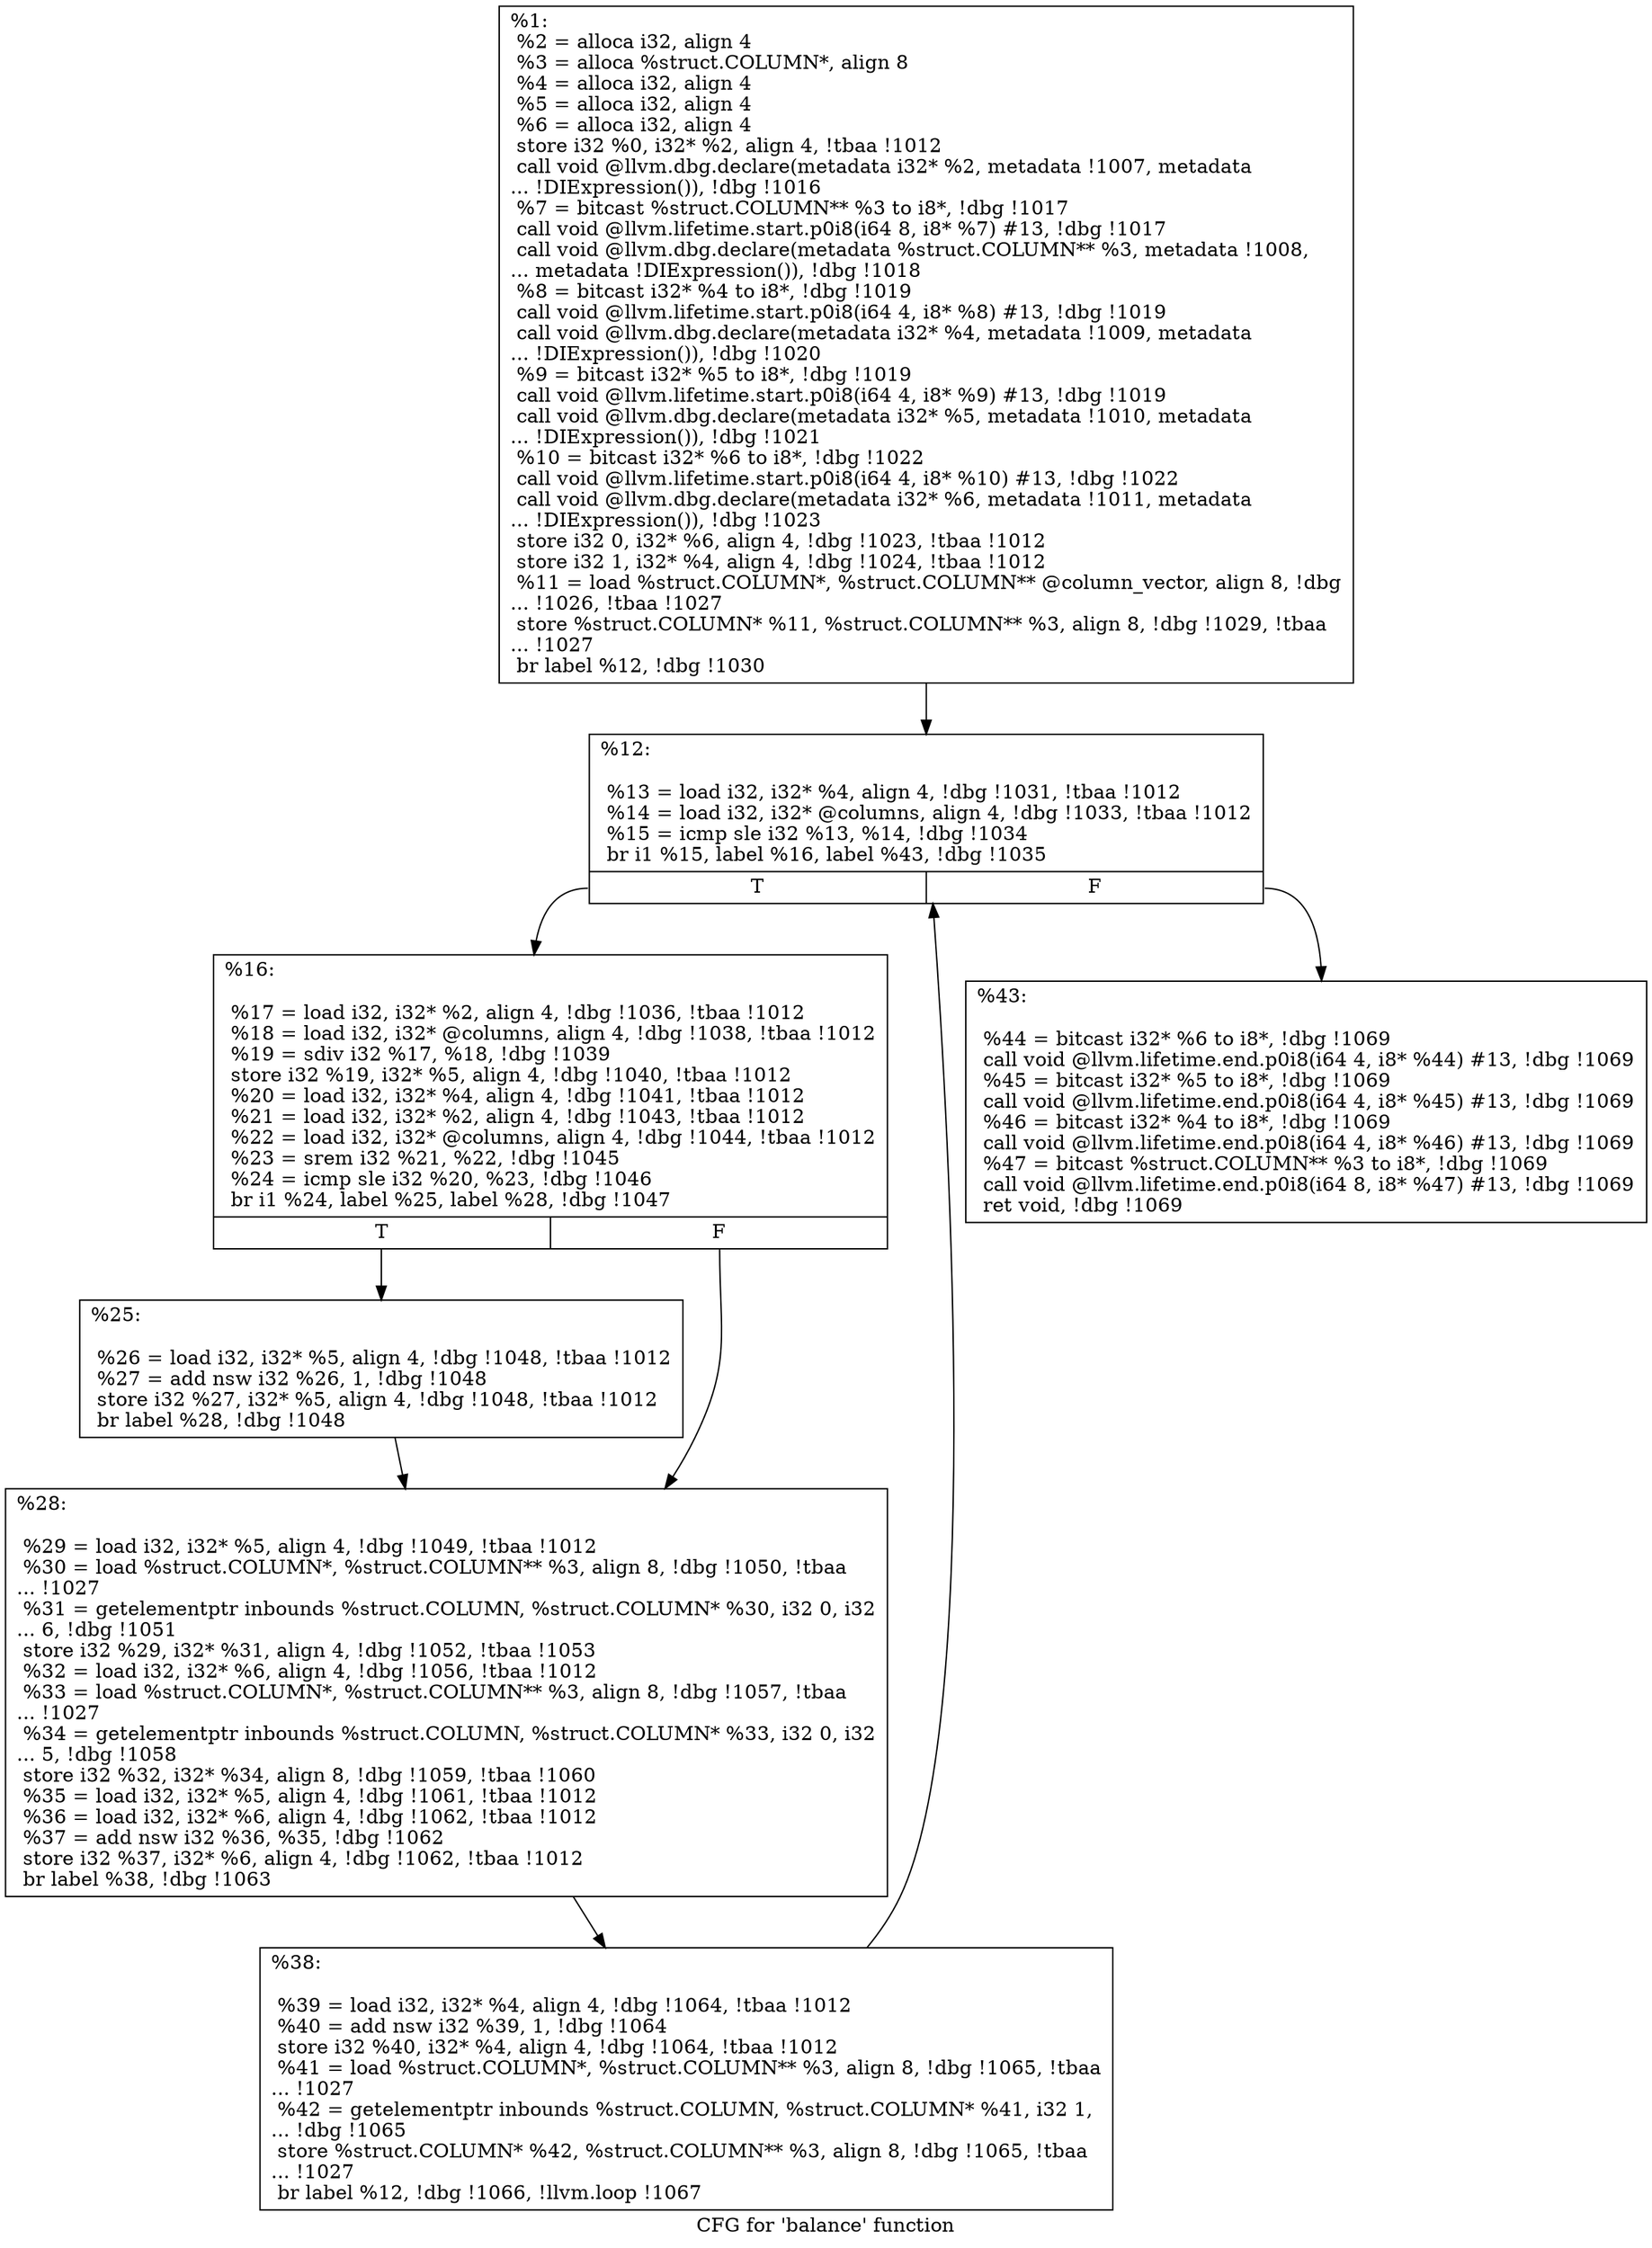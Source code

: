 digraph "CFG for 'balance' function" {
	label="CFG for 'balance' function";

	Node0x1665550 [shape=record,label="{%1:\l  %2 = alloca i32, align 4\l  %3 = alloca %struct.COLUMN*, align 8\l  %4 = alloca i32, align 4\l  %5 = alloca i32, align 4\l  %6 = alloca i32, align 4\l  store i32 %0, i32* %2, align 4, !tbaa !1012\l  call void @llvm.dbg.declare(metadata i32* %2, metadata !1007, metadata\l... !DIExpression()), !dbg !1016\l  %7 = bitcast %struct.COLUMN** %3 to i8*, !dbg !1017\l  call void @llvm.lifetime.start.p0i8(i64 8, i8* %7) #13, !dbg !1017\l  call void @llvm.dbg.declare(metadata %struct.COLUMN** %3, metadata !1008,\l... metadata !DIExpression()), !dbg !1018\l  %8 = bitcast i32* %4 to i8*, !dbg !1019\l  call void @llvm.lifetime.start.p0i8(i64 4, i8* %8) #13, !dbg !1019\l  call void @llvm.dbg.declare(metadata i32* %4, metadata !1009, metadata\l... !DIExpression()), !dbg !1020\l  %9 = bitcast i32* %5 to i8*, !dbg !1019\l  call void @llvm.lifetime.start.p0i8(i64 4, i8* %9) #13, !dbg !1019\l  call void @llvm.dbg.declare(metadata i32* %5, metadata !1010, metadata\l... !DIExpression()), !dbg !1021\l  %10 = bitcast i32* %6 to i8*, !dbg !1022\l  call void @llvm.lifetime.start.p0i8(i64 4, i8* %10) #13, !dbg !1022\l  call void @llvm.dbg.declare(metadata i32* %6, metadata !1011, metadata\l... !DIExpression()), !dbg !1023\l  store i32 0, i32* %6, align 4, !dbg !1023, !tbaa !1012\l  store i32 1, i32* %4, align 4, !dbg !1024, !tbaa !1012\l  %11 = load %struct.COLUMN*, %struct.COLUMN** @column_vector, align 8, !dbg\l... !1026, !tbaa !1027\l  store %struct.COLUMN* %11, %struct.COLUMN** %3, align 8, !dbg !1029, !tbaa\l... !1027\l  br label %12, !dbg !1030\l}"];
	Node0x1665550 -> Node0x1665610;
	Node0x1665610 [shape=record,label="{%12:\l\l  %13 = load i32, i32* %4, align 4, !dbg !1031, !tbaa !1012\l  %14 = load i32, i32* @columns, align 4, !dbg !1033, !tbaa !1012\l  %15 = icmp sle i32 %13, %14, !dbg !1034\l  br i1 %15, label %16, label %43, !dbg !1035\l|{<s0>T|<s1>F}}"];
	Node0x1665610:s0 -> Node0x1665660;
	Node0x1665610:s1 -> Node0x16657a0;
	Node0x1665660 [shape=record,label="{%16:\l\l  %17 = load i32, i32* %2, align 4, !dbg !1036, !tbaa !1012\l  %18 = load i32, i32* @columns, align 4, !dbg !1038, !tbaa !1012\l  %19 = sdiv i32 %17, %18, !dbg !1039\l  store i32 %19, i32* %5, align 4, !dbg !1040, !tbaa !1012\l  %20 = load i32, i32* %4, align 4, !dbg !1041, !tbaa !1012\l  %21 = load i32, i32* %2, align 4, !dbg !1043, !tbaa !1012\l  %22 = load i32, i32* @columns, align 4, !dbg !1044, !tbaa !1012\l  %23 = srem i32 %21, %22, !dbg !1045\l  %24 = icmp sle i32 %20, %23, !dbg !1046\l  br i1 %24, label %25, label %28, !dbg !1047\l|{<s0>T|<s1>F}}"];
	Node0x1665660:s0 -> Node0x16656b0;
	Node0x1665660:s1 -> Node0x1665700;
	Node0x16656b0 [shape=record,label="{%25:\l\l  %26 = load i32, i32* %5, align 4, !dbg !1048, !tbaa !1012\l  %27 = add nsw i32 %26, 1, !dbg !1048\l  store i32 %27, i32* %5, align 4, !dbg !1048, !tbaa !1012\l  br label %28, !dbg !1048\l}"];
	Node0x16656b0 -> Node0x1665700;
	Node0x1665700 [shape=record,label="{%28:\l\l  %29 = load i32, i32* %5, align 4, !dbg !1049, !tbaa !1012\l  %30 = load %struct.COLUMN*, %struct.COLUMN** %3, align 8, !dbg !1050, !tbaa\l... !1027\l  %31 = getelementptr inbounds %struct.COLUMN, %struct.COLUMN* %30, i32 0, i32\l... 6, !dbg !1051\l  store i32 %29, i32* %31, align 4, !dbg !1052, !tbaa !1053\l  %32 = load i32, i32* %6, align 4, !dbg !1056, !tbaa !1012\l  %33 = load %struct.COLUMN*, %struct.COLUMN** %3, align 8, !dbg !1057, !tbaa\l... !1027\l  %34 = getelementptr inbounds %struct.COLUMN, %struct.COLUMN* %33, i32 0, i32\l... 5, !dbg !1058\l  store i32 %32, i32* %34, align 8, !dbg !1059, !tbaa !1060\l  %35 = load i32, i32* %5, align 4, !dbg !1061, !tbaa !1012\l  %36 = load i32, i32* %6, align 4, !dbg !1062, !tbaa !1012\l  %37 = add nsw i32 %36, %35, !dbg !1062\l  store i32 %37, i32* %6, align 4, !dbg !1062, !tbaa !1012\l  br label %38, !dbg !1063\l}"];
	Node0x1665700 -> Node0x1665750;
	Node0x1665750 [shape=record,label="{%38:\l\l  %39 = load i32, i32* %4, align 4, !dbg !1064, !tbaa !1012\l  %40 = add nsw i32 %39, 1, !dbg !1064\l  store i32 %40, i32* %4, align 4, !dbg !1064, !tbaa !1012\l  %41 = load %struct.COLUMN*, %struct.COLUMN** %3, align 8, !dbg !1065, !tbaa\l... !1027\l  %42 = getelementptr inbounds %struct.COLUMN, %struct.COLUMN* %41, i32 1,\l... !dbg !1065\l  store %struct.COLUMN* %42, %struct.COLUMN** %3, align 8, !dbg !1065, !tbaa\l... !1027\l  br label %12, !dbg !1066, !llvm.loop !1067\l}"];
	Node0x1665750 -> Node0x1665610;
	Node0x16657a0 [shape=record,label="{%43:\l\l  %44 = bitcast i32* %6 to i8*, !dbg !1069\l  call void @llvm.lifetime.end.p0i8(i64 4, i8* %44) #13, !dbg !1069\l  %45 = bitcast i32* %5 to i8*, !dbg !1069\l  call void @llvm.lifetime.end.p0i8(i64 4, i8* %45) #13, !dbg !1069\l  %46 = bitcast i32* %4 to i8*, !dbg !1069\l  call void @llvm.lifetime.end.p0i8(i64 4, i8* %46) #13, !dbg !1069\l  %47 = bitcast %struct.COLUMN** %3 to i8*, !dbg !1069\l  call void @llvm.lifetime.end.p0i8(i64 8, i8* %47) #13, !dbg !1069\l  ret void, !dbg !1069\l}"];
}
